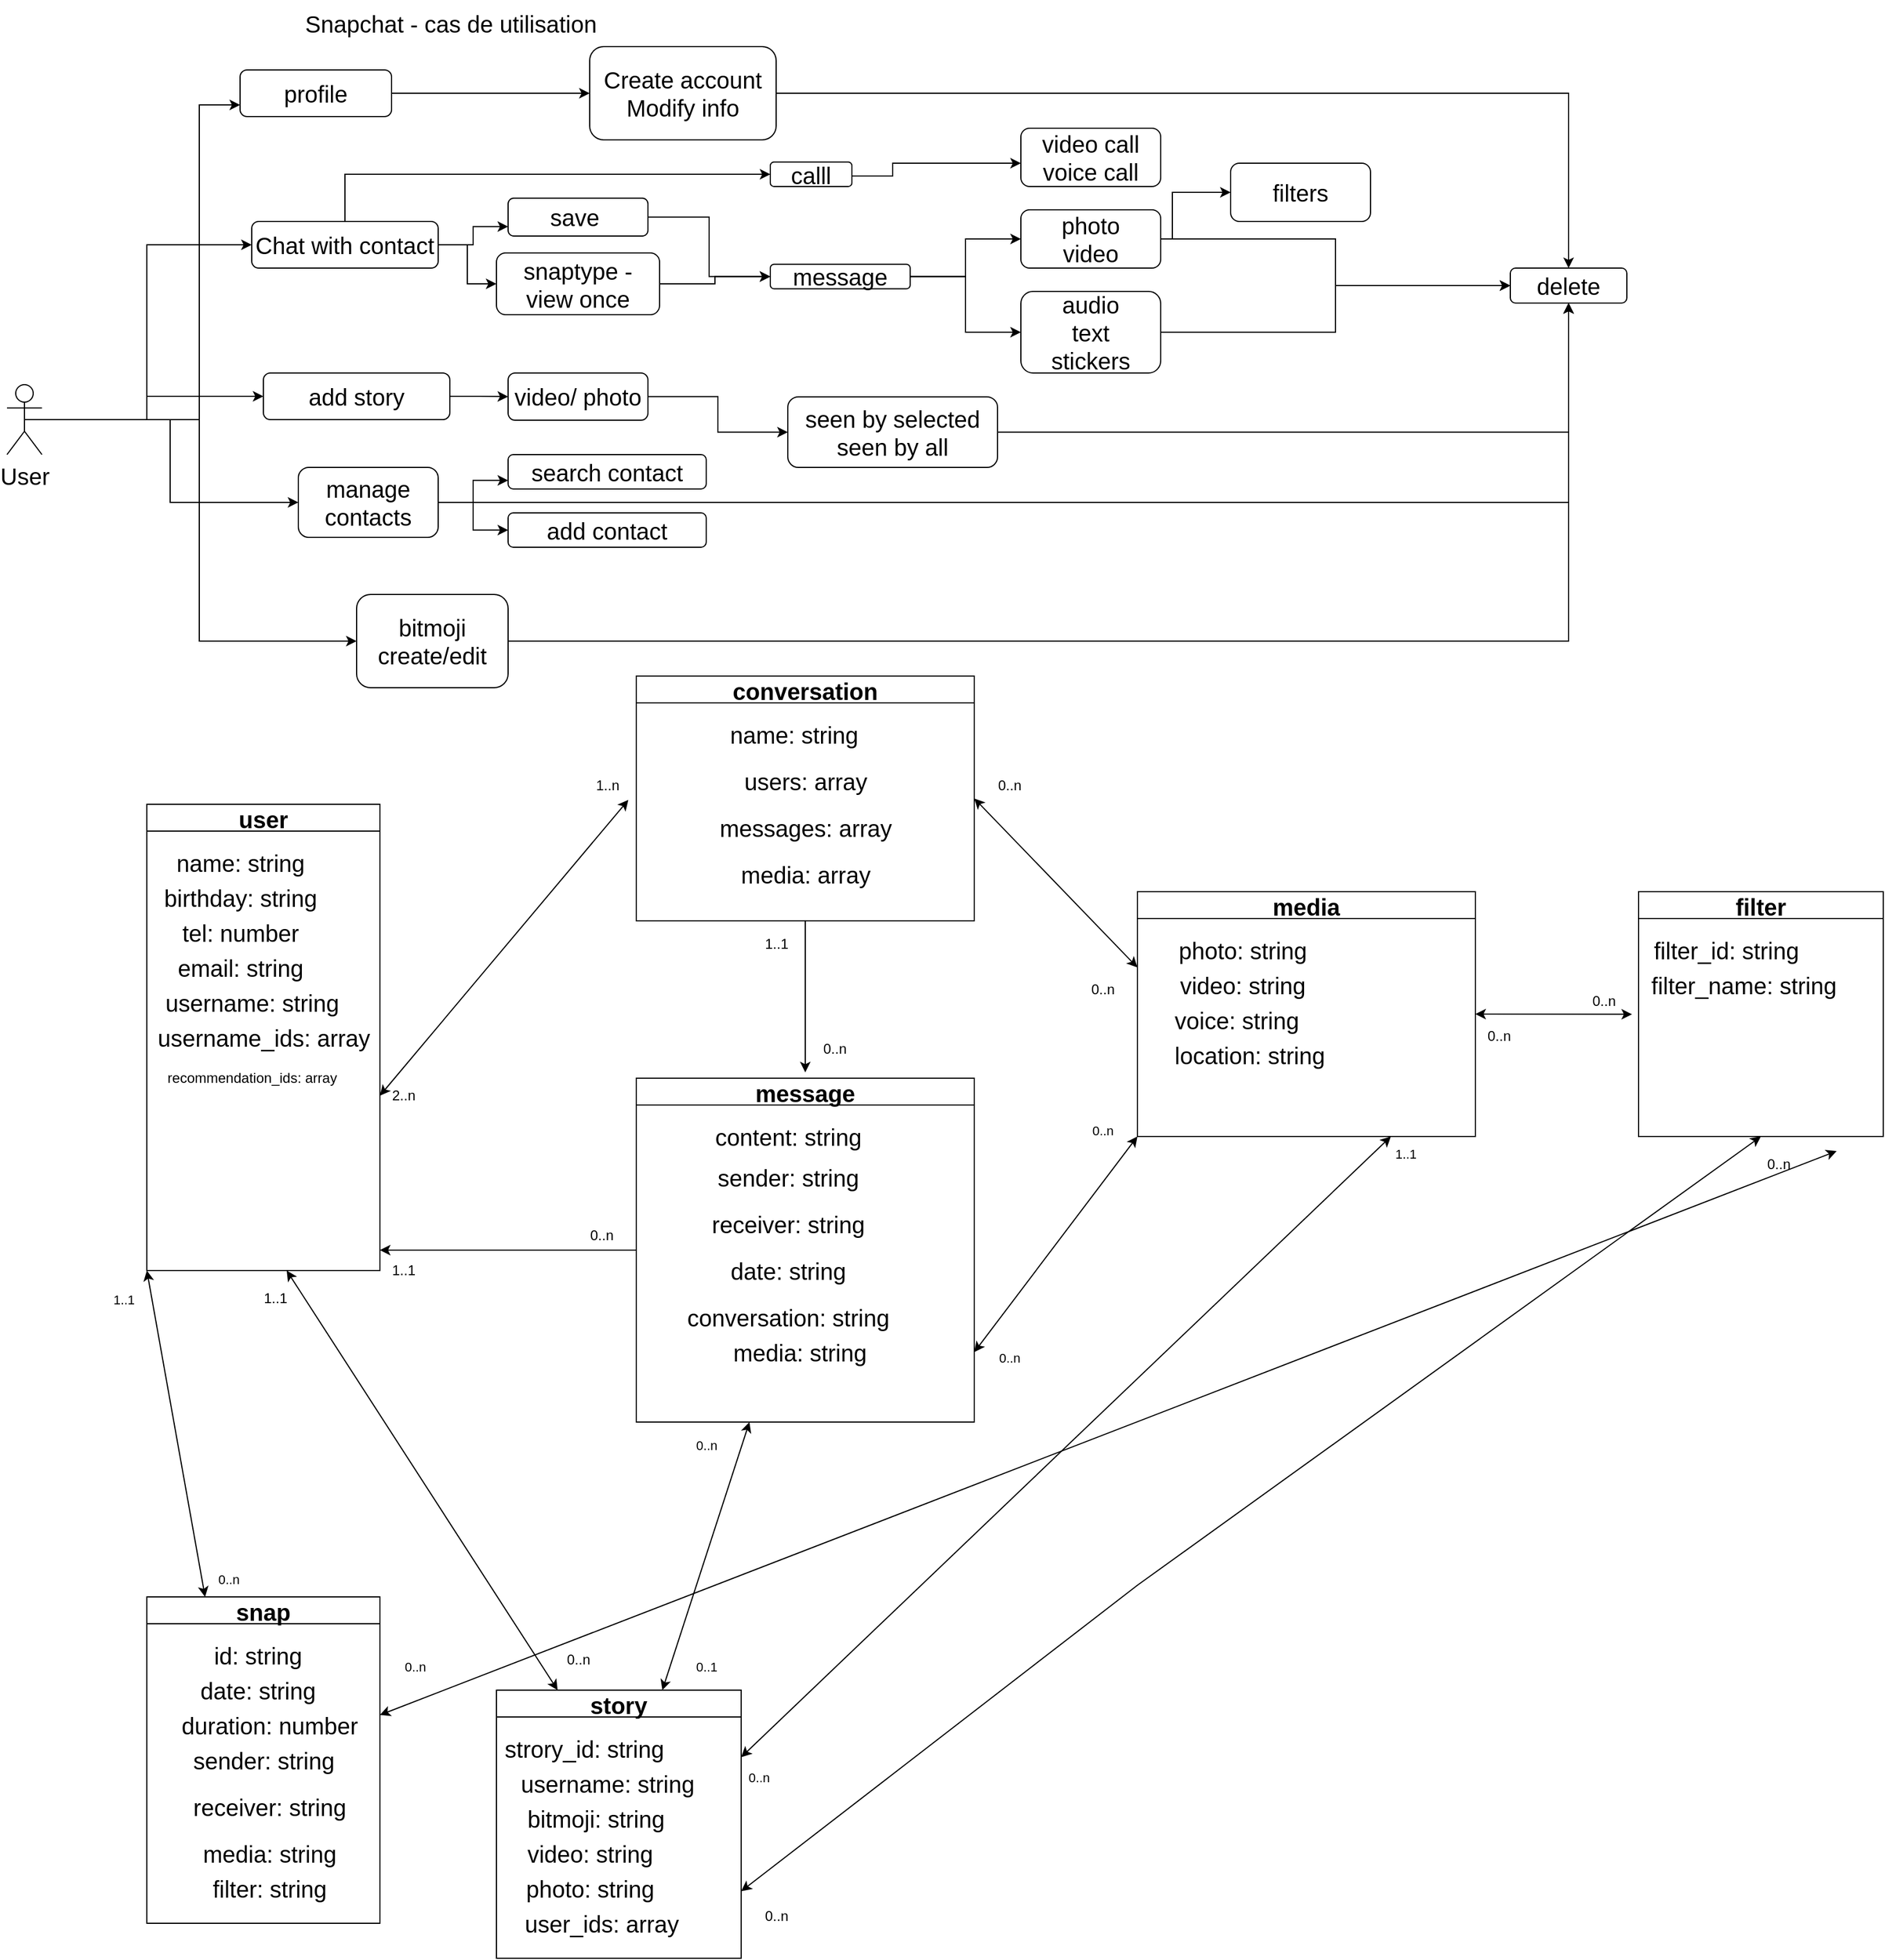 <mxfile version="20.2.7" type="device" pages="2"><diagram id="PEyfQuhFr7I0VKj0f5Za" name="Page-1"><mxGraphModel dx="4139" dy="1069" grid="1" gridSize="10" guides="1" tooltips="1" connect="1" arrows="1" fold="1" page="1" pageScale="1" pageWidth="850" pageHeight="1100" math="0" shadow="0"><root><mxCell id="0"/><mxCell id="1" parent="0"/><mxCell id="frv4A-73dG_4D2z8Lx5l-4" value="&lt;font style=&quot;font-size: 20px;&quot;&gt;Snapchat - cas de utilisation&lt;/font&gt;" style="text;html=1;strokeColor=none;fillColor=none;align=center;verticalAlign=middle;whiteSpace=wrap;rounded=0;" parent="1" vertex="1"><mxGeometry x="-549" y="80" width="280" height="40" as="geometry"/></mxCell><mxCell id="frv4A-73dG_4D2z8Lx5l-25" style="edgeStyle=orthogonalEdgeStyle;rounded=0;orthogonalLoop=1;jettySize=auto;html=1;exitX=0.5;exitY=0.5;exitDx=0;exitDy=0;exitPerimeter=0;entryX=0;entryY=0.75;entryDx=0;entryDy=0;fontSize=20;" parent="1" source="frv4A-73dG_4D2z8Lx5l-5" target="frv4A-73dG_4D2z8Lx5l-11" edge="1"><mxGeometry relative="1" as="geometry"><Array as="points"><mxPoint x="-625" y="440"/><mxPoint x="-625" y="170"/></Array></mxGeometry></mxCell><mxCell id="frv4A-73dG_4D2z8Lx5l-26" style="edgeStyle=orthogonalEdgeStyle;rounded=0;orthogonalLoop=1;jettySize=auto;html=1;exitX=0.5;exitY=0.5;exitDx=0;exitDy=0;exitPerimeter=0;entryX=0;entryY=0.5;entryDx=0;entryDy=0;fontSize=20;" parent="1" source="frv4A-73dG_4D2z8Lx5l-5" target="frv4A-73dG_4D2z8Lx5l-15" edge="1"><mxGeometry relative="1" as="geometry"/></mxCell><mxCell id="frv4A-73dG_4D2z8Lx5l-57" style="edgeStyle=orthogonalEdgeStyle;rounded=0;orthogonalLoop=1;jettySize=auto;html=1;exitX=0.5;exitY=0.5;exitDx=0;exitDy=0;exitPerimeter=0;fontSize=20;" parent="1" source="frv4A-73dG_4D2z8Lx5l-5" target="frv4A-73dG_4D2z8Lx5l-27" edge="1"><mxGeometry relative="1" as="geometry"><Array as="points"><mxPoint x="-670" y="440"/><mxPoint x="-670" y="420"/></Array></mxGeometry></mxCell><mxCell id="frv4A-73dG_4D2z8Lx5l-62" style="edgeStyle=orthogonalEdgeStyle;rounded=0;orthogonalLoop=1;jettySize=auto;html=1;exitX=0.5;exitY=0.5;exitDx=0;exitDy=0;exitPerimeter=0;entryX=0;entryY=0.5;entryDx=0;entryDy=0;fontSize=20;" parent="1" source="frv4A-73dG_4D2z8Lx5l-5" target="frv4A-73dG_4D2z8Lx5l-58" edge="1"><mxGeometry relative="1" as="geometry"/></mxCell><mxCell id="SsrIdthVxiJn5fInMyyD-3" style="edgeStyle=orthogonalEdgeStyle;rounded=0;orthogonalLoop=1;jettySize=auto;html=1;exitX=0.5;exitY=0.5;exitDx=0;exitDy=0;exitPerimeter=0;entryX=0;entryY=0.5;entryDx=0;entryDy=0;fontSize=20;" parent="1" source="frv4A-73dG_4D2z8Lx5l-5" target="SsrIdthVxiJn5fInMyyD-1" edge="1"><mxGeometry relative="1" as="geometry"/></mxCell><mxCell id="frv4A-73dG_4D2z8Lx5l-5" value="User&lt;br&gt;" style="shape=umlActor;verticalLabelPosition=bottom;verticalAlign=top;html=1;outlineConnect=0;fontSize=20;" parent="1" vertex="1"><mxGeometry x="-790" y="410" width="30" height="60" as="geometry"/></mxCell><mxCell id="frv4A-73dG_4D2z8Lx5l-11" value="&lt;font style=&quot;font-size: 20px;&quot;&gt;profile&lt;/font&gt;" style="rounded=1;whiteSpace=wrap;html=1;fontSize=20;" parent="1" vertex="1"><mxGeometry x="-590" y="140" width="130" height="40" as="geometry"/></mxCell><mxCell id="frv4A-73dG_4D2z8Lx5l-72" style="edgeStyle=orthogonalEdgeStyle;rounded=0;orthogonalLoop=1;jettySize=auto;html=1;exitX=1;exitY=0.5;exitDx=0;exitDy=0;entryX=0.5;entryY=0;entryDx=0;entryDy=0;fontSize=20;" parent="1" source="frv4A-73dG_4D2z8Lx5l-13" target="frv4A-73dG_4D2z8Lx5l-69" edge="1"><mxGeometry relative="1" as="geometry"/></mxCell><mxCell id="frv4A-73dG_4D2z8Lx5l-13" value="Create account&lt;br&gt;Modify info" style="rounded=1;whiteSpace=wrap;html=1;fontSize=20;" parent="1" vertex="1"><mxGeometry x="-290" y="120" width="160" height="80" as="geometry"/></mxCell><mxCell id="frv4A-73dG_4D2z8Lx5l-14" value="" style="endArrow=classic;html=1;rounded=0;fontSize=20;exitX=1;exitY=0.5;exitDx=0;exitDy=0;entryX=0;entryY=0.5;entryDx=0;entryDy=0;" parent="1" source="frv4A-73dG_4D2z8Lx5l-11" target="frv4A-73dG_4D2z8Lx5l-13" edge="1"><mxGeometry width="50" height="50" relative="1" as="geometry"><mxPoint x="-360" y="300" as="sourcePoint"/><mxPoint x="-310" y="250" as="targetPoint"/></mxGeometry></mxCell><mxCell id="frv4A-73dG_4D2z8Lx5l-38" style="edgeStyle=orthogonalEdgeStyle;rounded=0;orthogonalLoop=1;jettySize=auto;html=1;exitX=1;exitY=0.5;exitDx=0;exitDy=0;entryX=0;entryY=0.75;entryDx=0;entryDy=0;fontSize=20;" parent="1" source="frv4A-73dG_4D2z8Lx5l-15" target="frv4A-73dG_4D2z8Lx5l-33" edge="1"><mxGeometry relative="1" as="geometry"/></mxCell><mxCell id="frv4A-73dG_4D2z8Lx5l-39" style="edgeStyle=orthogonalEdgeStyle;rounded=0;orthogonalLoop=1;jettySize=auto;html=1;exitX=1;exitY=0.5;exitDx=0;exitDy=0;fontSize=20;" parent="1" source="frv4A-73dG_4D2z8Lx5l-15" target="frv4A-73dG_4D2z8Lx5l-32" edge="1"><mxGeometry relative="1" as="geometry"/></mxCell><mxCell id="frv4A-73dG_4D2z8Lx5l-15" value="Chat with contact" style="rounded=1;whiteSpace=wrap;html=1;fontSize=20;" parent="1" vertex="1"><mxGeometry x="-580" y="270" width="160" height="40" as="geometry"/></mxCell><mxCell id="frv4A-73dG_4D2z8Lx5l-21" style="edgeStyle=orthogonalEdgeStyle;rounded=0;orthogonalLoop=1;jettySize=auto;html=1;exitX=1;exitY=0.5;exitDx=0;exitDy=0;fontSize=20;" parent="1" source="frv4A-73dG_4D2z8Lx5l-16" target="frv4A-73dG_4D2z8Lx5l-18" edge="1"><mxGeometry relative="1" as="geometry"><Array as="points"><mxPoint x="-30" y="231"/><mxPoint x="-30" y="220"/></Array></mxGeometry></mxCell><mxCell id="frv4A-73dG_4D2z8Lx5l-16" value="calll&lt;br&gt;" style="rounded=1;whiteSpace=wrap;html=1;fontSize=20;" parent="1" vertex="1"><mxGeometry x="-135" y="219" width="70" height="21" as="geometry"/></mxCell><mxCell id="frv4A-73dG_4D2z8Lx5l-24" style="edgeStyle=orthogonalEdgeStyle;rounded=0;orthogonalLoop=1;jettySize=auto;html=1;exitX=1;exitY=0.5;exitDx=0;exitDy=0;entryX=0;entryY=0.5;entryDx=0;entryDy=0;fontSize=20;" parent="1" source="frv4A-73dG_4D2z8Lx5l-17" target="frv4A-73dG_4D2z8Lx5l-23" edge="1"><mxGeometry relative="1" as="geometry"/></mxCell><mxCell id="frv4A-73dG_4D2z8Lx5l-76" style="edgeStyle=orthogonalEdgeStyle;rounded=0;orthogonalLoop=1;jettySize=auto;html=1;exitX=1;exitY=0.5;exitDx=0;exitDy=0;fontSize=20;" parent="1" source="frv4A-73dG_4D2z8Lx5l-17" target="frv4A-73dG_4D2z8Lx5l-75" edge="1"><mxGeometry relative="1" as="geometry"/></mxCell><mxCell id="frv4A-73dG_4D2z8Lx5l-17" value="message" style="rounded=1;whiteSpace=wrap;html=1;fontSize=20;" parent="1" vertex="1"><mxGeometry x="-135" y="306.75" width="120" height="21" as="geometry"/></mxCell><mxCell id="frv4A-73dG_4D2z8Lx5l-18" value="video call&lt;br&gt;voice call" style="rounded=1;whiteSpace=wrap;html=1;fontSize=20;" parent="1" vertex="1"><mxGeometry x="80" y="190" width="120" height="50" as="geometry"/></mxCell><mxCell id="frv4A-73dG_4D2z8Lx5l-70" style="edgeStyle=orthogonalEdgeStyle;rounded=0;orthogonalLoop=1;jettySize=auto;html=1;exitX=1;exitY=0.5;exitDx=0;exitDy=0;entryX=0;entryY=0.5;entryDx=0;entryDy=0;fontSize=20;" parent="1" source="frv4A-73dG_4D2z8Lx5l-23" target="frv4A-73dG_4D2z8Lx5l-69" edge="1"><mxGeometry relative="1" as="geometry"/></mxCell><mxCell id="frv4A-73dG_4D2z8Lx5l-23" value="audio&lt;br&gt;text&lt;br&gt;stickers" style="rounded=1;whiteSpace=wrap;html=1;fontSize=20;" parent="1" vertex="1"><mxGeometry x="80" y="330" width="120" height="70" as="geometry"/></mxCell><mxCell id="frv4A-73dG_4D2z8Lx5l-30" style="edgeStyle=orthogonalEdgeStyle;rounded=0;orthogonalLoop=1;jettySize=auto;html=1;exitX=1;exitY=0.5;exitDx=0;exitDy=0;entryX=0;entryY=0.5;entryDx=0;entryDy=0;fontSize=20;" parent="1" source="frv4A-73dG_4D2z8Lx5l-27" target="frv4A-73dG_4D2z8Lx5l-28" edge="1"><mxGeometry relative="1" as="geometry"/></mxCell><mxCell id="frv4A-73dG_4D2z8Lx5l-27" value="add story" style="rounded=1;whiteSpace=wrap;html=1;fontSize=20;" parent="1" vertex="1"><mxGeometry x="-570" y="400" width="160" height="40" as="geometry"/></mxCell><mxCell id="frv4A-73dG_4D2z8Lx5l-31" style="edgeStyle=orthogonalEdgeStyle;rounded=0;orthogonalLoop=1;jettySize=auto;html=1;exitX=1;exitY=0.5;exitDx=0;exitDy=0;fontSize=20;" parent="1" source="frv4A-73dG_4D2z8Lx5l-28" target="frv4A-73dG_4D2z8Lx5l-29" edge="1"><mxGeometry relative="1" as="geometry"/></mxCell><mxCell id="frv4A-73dG_4D2z8Lx5l-28" value="video/ photo" style="rounded=1;whiteSpace=wrap;html=1;fontSize=20;" parent="1" vertex="1"><mxGeometry x="-360" y="400" width="120" height="40.5" as="geometry"/></mxCell><mxCell id="frv4A-73dG_4D2z8Lx5l-71" style="edgeStyle=orthogonalEdgeStyle;rounded=0;orthogonalLoop=1;jettySize=auto;html=1;exitX=1;exitY=0.5;exitDx=0;exitDy=0;entryX=0.5;entryY=1;entryDx=0;entryDy=0;fontSize=20;" parent="1" source="frv4A-73dG_4D2z8Lx5l-29" target="frv4A-73dG_4D2z8Lx5l-69" edge="1"><mxGeometry relative="1" as="geometry"/></mxCell><mxCell id="frv4A-73dG_4D2z8Lx5l-29" value="&lt;div style=&quot;text-align: left;&quot;&gt;&lt;span style=&quot;background-color: initial;&quot;&gt;seen by selected&lt;/span&gt;&lt;/div&gt;seen by all" style="rounded=1;whiteSpace=wrap;html=1;fontSize=20;" parent="1" vertex="1"><mxGeometry x="-120" y="420.5" width="180" height="60.5" as="geometry"/></mxCell><mxCell id="frv4A-73dG_4D2z8Lx5l-50" style="edgeStyle=orthogonalEdgeStyle;rounded=0;orthogonalLoop=1;jettySize=auto;html=1;exitX=1;exitY=0.5;exitDx=0;exitDy=0;entryX=0;entryY=0.5;entryDx=0;entryDy=0;fontSize=20;" parent="1" source="frv4A-73dG_4D2z8Lx5l-32" target="frv4A-73dG_4D2z8Lx5l-17" edge="1"><mxGeometry relative="1" as="geometry"/></mxCell><mxCell id="frv4A-73dG_4D2z8Lx5l-32" value="snaptype - view once" style="rounded=1;whiteSpace=wrap;html=1;fontSize=20;" parent="1" vertex="1"><mxGeometry x="-370" y="297" width="140" height="53" as="geometry"/></mxCell><mxCell id="frv4A-73dG_4D2z8Lx5l-55" style="edgeStyle=orthogonalEdgeStyle;rounded=0;orthogonalLoop=1;jettySize=auto;html=1;exitX=1;exitY=0.5;exitDx=0;exitDy=0;entryX=0;entryY=0.5;entryDx=0;entryDy=0;fontSize=20;" parent="1" source="frv4A-73dG_4D2z8Lx5l-33" target="frv4A-73dG_4D2z8Lx5l-17" edge="1"><mxGeometry relative="1" as="geometry"/></mxCell><mxCell id="frv4A-73dG_4D2z8Lx5l-33" value="save&amp;nbsp;" style="rounded=1;whiteSpace=wrap;html=1;fontSize=20;" parent="1" vertex="1"><mxGeometry x="-360" y="250" width="120" height="32.5" as="geometry"/></mxCell><mxCell id="frv4A-73dG_4D2z8Lx5l-63" style="edgeStyle=orthogonalEdgeStyle;rounded=0;orthogonalLoop=1;jettySize=auto;html=1;exitX=1;exitY=0.5;exitDx=0;exitDy=0;entryX=0;entryY=0.75;entryDx=0;entryDy=0;fontSize=20;" parent="1" source="frv4A-73dG_4D2z8Lx5l-58" target="frv4A-73dG_4D2z8Lx5l-59" edge="1"><mxGeometry relative="1" as="geometry"/></mxCell><mxCell id="frv4A-73dG_4D2z8Lx5l-64" style="edgeStyle=orthogonalEdgeStyle;rounded=0;orthogonalLoop=1;jettySize=auto;html=1;exitX=1;exitY=0.5;exitDx=0;exitDy=0;fontSize=20;" parent="1" source="frv4A-73dG_4D2z8Lx5l-58" target="frv4A-73dG_4D2z8Lx5l-60" edge="1"><mxGeometry relative="1" as="geometry"/></mxCell><mxCell id="frv4A-73dG_4D2z8Lx5l-65" style="edgeStyle=orthogonalEdgeStyle;rounded=0;orthogonalLoop=1;jettySize=auto;html=1;exitX=1;exitY=0.5;exitDx=0;exitDy=0;fontSize=20;entryX=0.5;entryY=1;entryDx=0;entryDy=0;" parent="1" source="frv4A-73dG_4D2z8Lx5l-58" target="frv4A-73dG_4D2z8Lx5l-69" edge="1"><mxGeometry relative="1" as="geometry"><mxPoint x="300" y="360" as="targetPoint"/><Array as="points"><mxPoint x="550" y="511"/></Array></mxGeometry></mxCell><mxCell id="frv4A-73dG_4D2z8Lx5l-58" value="manage contacts" style="rounded=1;whiteSpace=wrap;html=1;fontSize=20;" parent="1" vertex="1"><mxGeometry x="-540" y="481" width="120" height="60" as="geometry"/></mxCell><mxCell id="frv4A-73dG_4D2z8Lx5l-59" value="search contact" style="rounded=1;whiteSpace=wrap;html=1;fontSize=20;" parent="1" vertex="1"><mxGeometry x="-360" y="470" width="170" height="29.5" as="geometry"/></mxCell><mxCell id="frv4A-73dG_4D2z8Lx5l-60" value="add contact" style="rounded=1;whiteSpace=wrap;html=1;fontSize=20;" parent="1" vertex="1"><mxGeometry x="-360" y="520" width="170" height="29.5" as="geometry"/></mxCell><mxCell id="frv4A-73dG_4D2z8Lx5l-69" value="delete" style="rounded=1;whiteSpace=wrap;html=1;fontSize=20;" parent="1" vertex="1"><mxGeometry x="500" y="310" width="100" height="30" as="geometry"/></mxCell><mxCell id="frv4A-73dG_4D2z8Lx5l-78" style="edgeStyle=orthogonalEdgeStyle;rounded=0;orthogonalLoop=1;jettySize=auto;html=1;exitX=1;exitY=0.5;exitDx=0;exitDy=0;entryX=0;entryY=0.5;entryDx=0;entryDy=0;fontSize=20;" parent="1" source="frv4A-73dG_4D2z8Lx5l-75" target="frv4A-73dG_4D2z8Lx5l-77" edge="1"><mxGeometry relative="1" as="geometry"><Array as="points"><mxPoint x="210" y="285"/><mxPoint x="210" y="245"/></Array></mxGeometry></mxCell><mxCell id="frv4A-73dG_4D2z8Lx5l-79" style="edgeStyle=orthogonalEdgeStyle;rounded=0;orthogonalLoop=1;jettySize=auto;html=1;exitX=1;exitY=0.5;exitDx=0;exitDy=0;entryX=0;entryY=0.5;entryDx=0;entryDy=0;fontSize=20;" parent="1" source="frv4A-73dG_4D2z8Lx5l-75" target="frv4A-73dG_4D2z8Lx5l-69" edge="1"><mxGeometry relative="1" as="geometry"/></mxCell><mxCell id="frv4A-73dG_4D2z8Lx5l-75" value="photo&lt;br&gt;video" style="rounded=1;whiteSpace=wrap;html=1;fontSize=20;" parent="1" vertex="1"><mxGeometry x="80" y="260" width="120" height="50" as="geometry"/></mxCell><mxCell id="frv4A-73dG_4D2z8Lx5l-77" value="filters" style="rounded=1;whiteSpace=wrap;html=1;fontSize=20;" parent="1" vertex="1"><mxGeometry x="260" y="220" width="120" height="50" as="geometry"/></mxCell><mxCell id="SsrIdthVxiJn5fInMyyD-4" style="edgeStyle=orthogonalEdgeStyle;rounded=0;orthogonalLoop=1;jettySize=auto;html=1;exitX=1;exitY=0.5;exitDx=0;exitDy=0;entryX=0.5;entryY=1;entryDx=0;entryDy=0;fontSize=20;" parent="1" source="SsrIdthVxiJn5fInMyyD-1" target="frv4A-73dG_4D2z8Lx5l-69" edge="1"><mxGeometry relative="1" as="geometry"/></mxCell><mxCell id="SsrIdthVxiJn5fInMyyD-1" value="bitmoji&lt;br&gt;create/edit" style="rounded=1;whiteSpace=wrap;html=1;fontSize=20;" parent="1" vertex="1"><mxGeometry x="-490" y="590" width="130" height="80" as="geometry"/></mxCell><mxCell id="d7hRN4Pdc0hN_z9OU9MZ-2" value="user" style="swimlane;fontSize=20;" parent="1" vertex="1"><mxGeometry x="-670" y="770" width="200" height="400" as="geometry"><mxRectangle x="50" y="150" width="80" height="40" as="alternateBounds"/></mxGeometry></mxCell><mxCell id="d7hRN4Pdc0hN_z9OU9MZ-3" value="name: string" style="text;html=1;align=center;verticalAlign=middle;resizable=0;points=[];autosize=1;strokeColor=none;fillColor=none;fontSize=20;" parent="d7hRN4Pdc0hN_z9OU9MZ-2" vertex="1"><mxGeometry x="15" y="30" width="130" height="40" as="geometry"/></mxCell><mxCell id="d7hRN4Pdc0hN_z9OU9MZ-4" value="birthday: string" style="text;html=1;align=center;verticalAlign=middle;resizable=0;points=[];autosize=1;strokeColor=none;fillColor=none;fontSize=20;" parent="d7hRN4Pdc0hN_z9OU9MZ-2" vertex="1"><mxGeometry x="5" y="60" width="150" height="40" as="geometry"/></mxCell><mxCell id="d7hRN4Pdc0hN_z9OU9MZ-5" value="tel: number" style="text;html=1;align=center;verticalAlign=middle;resizable=0;points=[];autosize=1;strokeColor=none;fillColor=none;fontSize=20;" parent="d7hRN4Pdc0hN_z9OU9MZ-2" vertex="1"><mxGeometry x="20" y="90" width="120" height="40" as="geometry"/></mxCell><mxCell id="d7hRN4Pdc0hN_z9OU9MZ-6" value="email: string" style="text;html=1;align=center;verticalAlign=middle;resizable=0;points=[];autosize=1;strokeColor=none;fillColor=none;fontSize=20;" parent="d7hRN4Pdc0hN_z9OU9MZ-2" vertex="1"><mxGeometry x="15" y="120" width="130" height="40" as="geometry"/></mxCell><mxCell id="d7hRN4Pdc0hN_z9OU9MZ-7" value="username: string" style="text;html=1;align=center;verticalAlign=middle;resizable=0;points=[];autosize=1;strokeColor=none;fillColor=none;fontSize=20;" parent="d7hRN4Pdc0hN_z9OU9MZ-2" vertex="1"><mxGeometry x="5" y="150" width="170" height="40" as="geometry"/></mxCell><mxCell id="d7hRN4Pdc0hN_z9OU9MZ-8" value="username_ids: array" style="text;html=1;align=center;verticalAlign=middle;resizable=0;points=[];autosize=1;strokeColor=none;fillColor=none;fontSize=20;" parent="d7hRN4Pdc0hN_z9OU9MZ-2" vertex="1"><mxGeometry x="-5" y="180" width="210" height="40" as="geometry"/></mxCell><mxCell id="tmK2wETlxWglI6R8bwYY-1" value="recommendation_ids: array" style="text;html=1;align=center;verticalAlign=middle;resizable=0;points=[];autosize=1;strokeColor=none;fillColor=none;" parent="d7hRN4Pdc0hN_z9OU9MZ-2" vertex="1"><mxGeometry x="5" y="220" width="170" height="30" as="geometry"/></mxCell><mxCell id="tmK2wETlxWglI6R8bwYY-19" style="edgeStyle=orthogonalEdgeStyle;rounded=0;orthogonalLoop=1;jettySize=auto;html=1;" parent="1" source="d7hRN4Pdc0hN_z9OU9MZ-9" edge="1"><mxGeometry relative="1" as="geometry"><mxPoint x="-105" y="1000" as="targetPoint"/></mxGeometry></mxCell><mxCell id="d7hRN4Pdc0hN_z9OU9MZ-9" value="conversation" style="swimlane;fontSize=20;" parent="1" vertex="1"><mxGeometry x="-250" y="660" width="290" height="210" as="geometry"><mxRectangle x="50" y="150" width="80" height="40" as="alternateBounds"/></mxGeometry></mxCell><mxCell id="d7hRN4Pdc0hN_z9OU9MZ-60" value="users: array" style="text;html=1;align=center;verticalAlign=middle;resizable=0;points=[];autosize=1;strokeColor=none;fillColor=none;fontSize=20;" parent="d7hRN4Pdc0hN_z9OU9MZ-9" vertex="1"><mxGeometry x="80" y="70" width="130" height="40" as="geometry"/></mxCell><mxCell id="tmK2wETlxWglI6R8bwYY-11" value="name: string" style="text;html=1;align=center;verticalAlign=middle;resizable=0;points=[];autosize=1;strokeColor=none;fillColor=none;fontSize=20;" parent="d7hRN4Pdc0hN_z9OU9MZ-9" vertex="1"><mxGeometry x="70" y="30" width="130" height="40" as="geometry"/></mxCell><mxCell id="tmK2wETlxWglI6R8bwYY-12" value="messages: array" style="text;html=1;align=center;verticalAlign=middle;resizable=0;points=[];autosize=1;strokeColor=none;fillColor=none;fontSize=20;" parent="d7hRN4Pdc0hN_z9OU9MZ-9" vertex="1"><mxGeometry x="60" y="110" width="170" height="40" as="geometry"/></mxCell><mxCell id="tmK2wETlxWglI6R8bwYY-17" value="media: array" style="text;html=1;align=center;verticalAlign=middle;resizable=0;points=[];autosize=1;strokeColor=none;fillColor=none;fontSize=20;" parent="d7hRN4Pdc0hN_z9OU9MZ-9" vertex="1"><mxGeometry x="80" y="150" width="130" height="40" as="geometry"/></mxCell><mxCell id="d7hRN4Pdc0hN_z9OU9MZ-22" style="edgeStyle=none;shape=connector;rounded=0;orthogonalLoop=1;jettySize=auto;html=1;entryX=-0.038;entryY=1.182;entryDx=0;entryDy=0;entryPerimeter=0;labelBackgroundColor=default;fontFamily=Helvetica;fontSize=12;fontColor=default;startArrow=classic;endArrow=classic;strokeColor=default;elbow=vertical;" parent="1" edge="1"><mxGeometry relative="1" as="geometry"><mxPoint x="-470" y="1020" as="sourcePoint"/><mxPoint x="-256.84" y="766.28" as="targetPoint"/></mxGeometry></mxCell><mxCell id="d7hRN4Pdc0hN_z9OU9MZ-20" value="&lt;font style=&quot;font-size: 12px;&quot;&gt;1..1&lt;/font&gt;" style="text;html=1;resizable=0;autosize=1;align=center;verticalAlign=middle;points=[];fillColor=none;strokeColor=none;rounded=0;fontSize=20;" parent="1" vertex="1"><mxGeometry x="-580" y="1170" width="40" height="40" as="geometry"/></mxCell><mxCell id="d7hRN4Pdc0hN_z9OU9MZ-23" value="&lt;font style=&quot;font-size: 12px;&quot;&gt;1..n&lt;/font&gt;" style="text;html=1;resizable=0;autosize=1;align=center;verticalAlign=middle;points=[];fillColor=none;strokeColor=none;rounded=0;fontSize=20;" parent="1" vertex="1"><mxGeometry x="-295" y="730" width="40" height="40" as="geometry"/></mxCell><mxCell id="d7hRN4Pdc0hN_z9OU9MZ-41" style="edgeStyle=none;shape=connector;rounded=0;orthogonalLoop=1;jettySize=auto;html=1;entryX=1;entryY=0.5;entryDx=0;entryDy=0;labelBackgroundColor=default;fontFamily=Helvetica;fontSize=12;fontColor=default;startArrow=classic;endArrow=classic;strokeColor=default;elbow=vertical;" parent="1" target="d7hRN4Pdc0hN_z9OU9MZ-9" edge="1"><mxGeometry relative="1" as="geometry"><mxPoint x="180" y="910" as="sourcePoint"/></mxGeometry></mxCell><mxCell id="d7hRN4Pdc0hN_z9OU9MZ-49" style="edgeStyle=none;shape=connector;rounded=0;orthogonalLoop=1;jettySize=auto;html=1;exitX=1;exitY=0.5;exitDx=0;exitDy=0;entryX=-0.031;entryY=1.129;entryDx=0;entryDy=0;entryPerimeter=0;labelBackgroundColor=default;fontFamily=Helvetica;fontSize=12;fontColor=default;startArrow=classic;endArrow=classic;strokeColor=default;elbow=vertical;" parent="1" source="d7hRN4Pdc0hN_z9OU9MZ-25" target="d7hRN4Pdc0hN_z9OU9MZ-46" edge="1"><mxGeometry relative="1" as="geometry"/></mxCell><mxCell id="tmK2wETlxWglI6R8bwYY-35" style="edgeStyle=none;shape=connector;rounded=0;orthogonalLoop=1;jettySize=auto;html=1;entryX=1;entryY=0.25;entryDx=0;entryDy=0;labelBackgroundColor=default;fontFamily=Helvetica;fontSize=11;fontColor=default;startArrow=classic;endArrow=classic;strokeColor=default;exitX=0.75;exitY=1;exitDx=0;exitDy=0;" parent="1" source="d7hRN4Pdc0hN_z9OU9MZ-25" target="d7hRN4Pdc0hN_z9OU9MZ-55" edge="1"><mxGeometry relative="1" as="geometry"/></mxCell><mxCell id="d7hRN4Pdc0hN_z9OU9MZ-25" value="media" style="swimlane;fontSize=20;" parent="1" vertex="1"><mxGeometry x="180" y="845" width="290" height="210" as="geometry"><mxRectangle x="50" y="150" width="80" height="40" as="alternateBounds"/></mxGeometry></mxCell><mxCell id="d7hRN4Pdc0hN_z9OU9MZ-26" value="photo: string" style="text;html=1;align=center;verticalAlign=middle;resizable=0;points=[];autosize=1;strokeColor=none;fillColor=none;fontSize=20;" parent="d7hRN4Pdc0hN_z9OU9MZ-25" vertex="1"><mxGeometry x="25" y="30" width="130" height="40" as="geometry"/></mxCell><mxCell id="d7hRN4Pdc0hN_z9OU9MZ-27" value="video: string" style="text;html=1;align=center;verticalAlign=middle;resizable=0;points=[];autosize=1;strokeColor=none;fillColor=none;fontSize=20;" parent="d7hRN4Pdc0hN_z9OU9MZ-25" vertex="1"><mxGeometry x="25" y="60" width="130" height="40" as="geometry"/></mxCell><mxCell id="d7hRN4Pdc0hN_z9OU9MZ-28" value="voice: string" style="text;html=1;align=left;verticalAlign=middle;resizable=0;points=[];autosize=1;strokeColor=none;fillColor=none;fontSize=20;" parent="d7hRN4Pdc0hN_z9OU9MZ-25" vertex="1"><mxGeometry x="30" y="90" width="130" height="40" as="geometry"/></mxCell><mxCell id="d7hRN4Pdc0hN_z9OU9MZ-40" value="location: string" style="text;html=1;align=left;verticalAlign=middle;resizable=0;points=[];autosize=1;strokeColor=none;fillColor=none;fontSize=20;" parent="d7hRN4Pdc0hN_z9OU9MZ-25" vertex="1"><mxGeometry x="30" y="120" width="150" height="40" as="geometry"/></mxCell><mxCell id="d7hRN4Pdc0hN_z9OU9MZ-35" style="edgeStyle=orthogonalEdgeStyle;rounded=0;orthogonalLoop=1;jettySize=auto;html=1;exitX=0.5;exitY=0;exitDx=0;exitDy=0;fontSize=20;entryX=0;entryY=0.5;entryDx=0;entryDy=0;" parent="1" source="frv4A-73dG_4D2z8Lx5l-15" target="frv4A-73dG_4D2z8Lx5l-16" edge="1"><mxGeometry relative="1" as="geometry"><mxPoint x="-412.5" y="209" as="sourcePoint"/><mxPoint x="-140" y="230" as="targetPoint"/><Array as="points"><mxPoint x="-500" y="229"/></Array></mxGeometry></mxCell><mxCell id="d7hRN4Pdc0hN_z9OU9MZ-42" value="&lt;font style=&quot;font-size: 12px;&quot;&gt;0..n&lt;/font&gt;" style="text;html=1;resizable=0;autosize=1;align=center;verticalAlign=middle;points=[];fillColor=none;strokeColor=none;rounded=0;fontSize=20;" parent="1" vertex="1"><mxGeometry x="50" y="730" width="40" height="40" as="geometry"/></mxCell><mxCell id="d7hRN4Pdc0hN_z9OU9MZ-43" value="&lt;font style=&quot;font-size: 12px;&quot;&gt;0..n&lt;/font&gt;" style="text;html=1;resizable=0;autosize=1;align=center;verticalAlign=middle;points=[];fillColor=none;strokeColor=none;rounded=0;fontSize=20;" parent="1" vertex="1"><mxGeometry x="130" y="905" width="40" height="40" as="geometry"/></mxCell><mxCell id="d7hRN4Pdc0hN_z9OU9MZ-44" value="filter" style="swimlane;fontSize=20;" parent="1" vertex="1"><mxGeometry x="610" y="845" width="210" height="210" as="geometry"><mxRectangle x="50" y="150" width="80" height="40" as="alternateBounds"/></mxGeometry></mxCell><mxCell id="d7hRN4Pdc0hN_z9OU9MZ-45" value="filter_id: string" style="text;html=1;align=center;verticalAlign=middle;resizable=0;points=[];autosize=1;strokeColor=none;fillColor=none;fontSize=20;" parent="d7hRN4Pdc0hN_z9OU9MZ-44" vertex="1"><mxGeometry y="30" width="150" height="40" as="geometry"/></mxCell><mxCell id="d7hRN4Pdc0hN_z9OU9MZ-46" value="filter_name: string" style="text;html=1;align=center;verticalAlign=middle;resizable=0;points=[];autosize=1;strokeColor=none;fillColor=none;fontSize=20;" parent="d7hRN4Pdc0hN_z9OU9MZ-44" vertex="1"><mxGeometry y="60" width="180" height="40" as="geometry"/></mxCell><mxCell id="d7hRN4Pdc0hN_z9OU9MZ-50" value="&lt;font style=&quot;font-size: 12px;&quot;&gt;0..n&lt;/font&gt;" style="text;html=1;resizable=0;autosize=1;align=center;verticalAlign=middle;points=[];fillColor=none;strokeColor=none;rounded=0;fontSize=20;" parent="1" vertex="1"><mxGeometry x="470" y="945" width="40" height="40" as="geometry"/></mxCell><mxCell id="d7hRN4Pdc0hN_z9OU9MZ-51" value="&lt;font style=&quot;font-size: 12px;&quot;&gt;0..n&lt;/font&gt;" style="text;html=1;resizable=0;autosize=1;align=center;verticalAlign=middle;points=[];fillColor=none;strokeColor=none;rounded=0;fontSize=20;" parent="1" vertex="1"><mxGeometry x="560" y="915" width="40" height="40" as="geometry"/></mxCell><mxCell id="d7hRN4Pdc0hN_z9OU9MZ-62" style="edgeStyle=none;shape=connector;rounded=0;orthogonalLoop=1;jettySize=auto;html=1;exitX=0.25;exitY=0;exitDx=0;exitDy=0;labelBackgroundColor=default;fontFamily=Helvetica;fontSize=12;fontColor=default;startArrow=classic;endArrow=classic;strokeColor=default;elbow=vertical;" parent="1" source="d7hRN4Pdc0hN_z9OU9MZ-55" edge="1"><mxGeometry relative="1" as="geometry"><mxPoint x="-550" y="1170" as="targetPoint"/></mxGeometry></mxCell><mxCell id="d7hRN4Pdc0hN_z9OU9MZ-64" style="edgeStyle=none;shape=connector;rounded=0;orthogonalLoop=1;jettySize=auto;html=1;exitX=1;exitY=0.75;exitDx=0;exitDy=0;entryX=0.5;entryY=1;entryDx=0;entryDy=0;labelBackgroundColor=default;fontFamily=Helvetica;fontSize=12;fontColor=default;startArrow=classic;endArrow=classic;strokeColor=default;elbow=vertical;" parent="1" source="d7hRN4Pdc0hN_z9OU9MZ-55" target="d7hRN4Pdc0hN_z9OU9MZ-44" edge="1"><mxGeometry relative="1" as="geometry"><Array as="points"><mxPoint x="180" y="1440"/></Array></mxGeometry></mxCell><mxCell id="d7hRN4Pdc0hN_z9OU9MZ-55" value="story" style="swimlane;fontSize=20;" parent="1" vertex="1"><mxGeometry x="-370" y="1530" width="210" height="230" as="geometry"><mxRectangle x="50" y="150" width="80" height="40" as="alternateBounds"/></mxGeometry></mxCell><mxCell id="d7hRN4Pdc0hN_z9OU9MZ-56" value="strory_id: string" style="text;html=1;align=center;verticalAlign=middle;resizable=0;points=[];autosize=1;strokeColor=none;fillColor=none;fontSize=20;" parent="d7hRN4Pdc0hN_z9OU9MZ-55" vertex="1"><mxGeometry x="-5" y="30" width="160" height="40" as="geometry"/></mxCell><mxCell id="d7hRN4Pdc0hN_z9OU9MZ-57" value="bitmoji: string" style="text;html=1;align=center;verticalAlign=middle;resizable=0;points=[];autosize=1;strokeColor=none;fillColor=none;fontSize=20;" parent="d7hRN4Pdc0hN_z9OU9MZ-55" vertex="1"><mxGeometry x="15" y="90" width="140" height="40" as="geometry"/></mxCell><mxCell id="d7hRN4Pdc0hN_z9OU9MZ-58" value="video: string" style="text;html=1;align=center;verticalAlign=middle;resizable=0;points=[];autosize=1;strokeColor=none;fillColor=none;fontSize=20;" parent="d7hRN4Pdc0hN_z9OU9MZ-55" vertex="1"><mxGeometry x="15" y="120" width="130" height="40" as="geometry"/></mxCell><mxCell id="d7hRN4Pdc0hN_z9OU9MZ-59" value="photo: string" style="text;html=1;align=center;verticalAlign=middle;resizable=0;points=[];autosize=1;strokeColor=none;fillColor=none;fontSize=20;" parent="d7hRN4Pdc0hN_z9OU9MZ-55" vertex="1"><mxGeometry x="15" y="150" width="130" height="40" as="geometry"/></mxCell><mxCell id="d7hRN4Pdc0hN_z9OU9MZ-61" value="user_ids: array" style="text;html=1;align=center;verticalAlign=middle;resizable=0;points=[];autosize=1;strokeColor=none;fillColor=none;fontSize=20;" parent="d7hRN4Pdc0hN_z9OU9MZ-55" vertex="1"><mxGeometry x="10" y="180" width="160" height="40" as="geometry"/></mxCell><mxCell id="d7hRN4Pdc0hN_z9OU9MZ-54" value="username: string" style="text;html=1;align=center;verticalAlign=middle;resizable=0;points=[];autosize=1;strokeColor=none;fillColor=none;fontSize=20;" parent="d7hRN4Pdc0hN_z9OU9MZ-55" vertex="1"><mxGeometry x="10" y="60" width="170" height="40" as="geometry"/></mxCell><mxCell id="d7hRN4Pdc0hN_z9OU9MZ-63" value="&lt;font style=&quot;font-size: 12px;&quot;&gt;0..n&lt;/font&gt;" style="text;html=1;resizable=0;autosize=1;align=center;verticalAlign=middle;points=[];fillColor=none;strokeColor=none;rounded=0;fontSize=20;" parent="1" vertex="1"><mxGeometry x="-320" y="1480" width="40" height="40" as="geometry"/></mxCell><mxCell id="d7hRN4Pdc0hN_z9OU9MZ-65" value="&lt;font style=&quot;font-size: 12px;&quot;&gt;0..n&lt;/font&gt;" style="text;html=1;resizable=0;autosize=1;align=center;verticalAlign=middle;points=[];fillColor=none;strokeColor=none;rounded=0;fontSize=20;" parent="1" vertex="1"><mxGeometry x="710" y="1055" width="40" height="40" as="geometry"/></mxCell><mxCell id="d7hRN4Pdc0hN_z9OU9MZ-66" value="&lt;font style=&quot;font-size: 12px;&quot;&gt;0..n&lt;/font&gt;" style="text;html=1;resizable=0;autosize=1;align=center;verticalAlign=middle;points=[];fillColor=none;strokeColor=none;rounded=0;fontSize=20;" parent="1" vertex="1"><mxGeometry x="-150" y="1700" width="40" height="40" as="geometry"/></mxCell><mxCell id="tmK2wETlxWglI6R8bwYY-2" value="2..n" style="text;html=1;align=center;verticalAlign=middle;resizable=0;points=[];autosize=1;strokeColor=none;fillColor=none;" parent="1" vertex="1"><mxGeometry x="-470" y="1005" width="40" height="30" as="geometry"/></mxCell><mxCell id="tmK2wETlxWglI6R8bwYY-23" style="edgeStyle=orthogonalEdgeStyle;rounded=0;orthogonalLoop=1;jettySize=auto;html=1;" parent="1" source="tmK2wETlxWglI6R8bwYY-3" edge="1"><mxGeometry relative="1" as="geometry"><mxPoint x="-470" y="1152.5" as="targetPoint"/></mxGeometry></mxCell><mxCell id="tmK2wETlxWglI6R8bwYY-29" style="edgeStyle=none;shape=connector;rounded=0;orthogonalLoop=1;jettySize=auto;html=1;entryX=0;entryY=1;entryDx=0;entryDy=0;labelBackgroundColor=default;fontFamily=Helvetica;fontSize=11;fontColor=default;startArrow=classic;endArrow=classic;strokeColor=default;" parent="1" target="d7hRN4Pdc0hN_z9OU9MZ-25" edge="1"><mxGeometry relative="1" as="geometry"><mxPoint x="40" y="1240" as="sourcePoint"/></mxGeometry></mxCell><mxCell id="tmK2wETlxWglI6R8bwYY-32" style="edgeStyle=none;shape=connector;rounded=0;orthogonalLoop=1;jettySize=auto;html=1;labelBackgroundColor=default;fontFamily=Helvetica;fontSize=11;fontColor=default;startArrow=classic;endArrow=classic;strokeColor=default;" parent="1" source="tmK2wETlxWglI6R8bwYY-3" target="d7hRN4Pdc0hN_z9OU9MZ-55" edge="1"><mxGeometry relative="1" as="geometry"/></mxCell><mxCell id="tmK2wETlxWglI6R8bwYY-3" value="message" style="swimlane;fontSize=20;" parent="1" vertex="1"><mxGeometry x="-250" y="1005" width="290" height="295" as="geometry"><mxRectangle x="50" y="150" width="80" height="40" as="alternateBounds"/></mxGeometry></mxCell><mxCell id="tmK2wETlxWglI6R8bwYY-4" value="content: string" style="text;html=1;align=center;verticalAlign=middle;resizable=0;points=[];autosize=1;strokeColor=none;fillColor=none;fontSize=20;" parent="tmK2wETlxWglI6R8bwYY-3" vertex="1"><mxGeometry x="55" y="30" width="150" height="40" as="geometry"/></mxCell><mxCell id="tmK2wETlxWglI6R8bwYY-5" value="sender: string" style="text;html=1;align=center;verticalAlign=middle;resizable=0;points=[];autosize=1;strokeColor=none;fillColor=none;fontSize=20;" parent="tmK2wETlxWglI6R8bwYY-3" vertex="1"><mxGeometry x="60" y="65" width="140" height="40" as="geometry"/></mxCell><mxCell id="tmK2wETlxWglI6R8bwYY-6" value="receiver: string" style="text;html=1;align=center;verticalAlign=middle;resizable=0;points=[];autosize=1;strokeColor=none;fillColor=none;fontSize=20;" parent="tmK2wETlxWglI6R8bwYY-3" vertex="1"><mxGeometry x="55" y="105" width="150" height="40" as="geometry"/></mxCell><mxCell id="tmK2wETlxWglI6R8bwYY-7" value="date: string" style="text;html=1;align=center;verticalAlign=middle;resizable=0;points=[];autosize=1;strokeColor=none;fillColor=none;fontSize=20;" parent="tmK2wETlxWglI6R8bwYY-3" vertex="1"><mxGeometry x="70" y="145" width="120" height="40" as="geometry"/></mxCell><mxCell id="tmK2wETlxWglI6R8bwYY-10" value="conversation: string" style="text;html=1;align=center;verticalAlign=middle;resizable=0;points=[];autosize=1;strokeColor=none;fillColor=none;fontSize=20;" parent="tmK2wETlxWglI6R8bwYY-3" vertex="1"><mxGeometry x="30" y="185" width="200" height="40" as="geometry"/></mxCell><mxCell id="tmK2wETlxWglI6R8bwYY-26" value="media: string" style="text;html=1;align=center;verticalAlign=middle;resizable=0;points=[];autosize=1;strokeColor=none;fillColor=none;fontSize=20;" parent="tmK2wETlxWglI6R8bwYY-3" vertex="1"><mxGeometry x="70" y="215" width="140" height="40" as="geometry"/></mxCell><mxCell id="tmK2wETlxWglI6R8bwYY-20" value="0..n" style="text;html=1;align=center;verticalAlign=middle;resizable=0;points=[];autosize=1;strokeColor=none;fillColor=none;" parent="1" vertex="1"><mxGeometry x="-100" y="965" width="40" height="30" as="geometry"/></mxCell><mxCell id="tmK2wETlxWglI6R8bwYY-21" value="1..1" style="text;html=1;align=center;verticalAlign=middle;resizable=0;points=[];autosize=1;strokeColor=none;fillColor=none;" parent="1" vertex="1"><mxGeometry x="-150" y="875" width="40" height="30" as="geometry"/></mxCell><mxCell id="tmK2wETlxWglI6R8bwYY-24" value="0..n" style="text;html=1;align=center;verticalAlign=middle;resizable=0;points=[];autosize=1;strokeColor=none;fillColor=none;" parent="1" vertex="1"><mxGeometry x="-300" y="1125" width="40" height="30" as="geometry"/></mxCell><mxCell id="tmK2wETlxWglI6R8bwYY-25" value="1..1" style="text;html=1;align=center;verticalAlign=middle;resizable=0;points=[];autosize=1;strokeColor=none;fillColor=none;" parent="1" vertex="1"><mxGeometry x="-470" y="1155" width="40" height="30" as="geometry"/></mxCell><mxCell id="tmK2wETlxWglI6R8bwYY-30" value="0..n" style="text;html=1;align=center;verticalAlign=middle;resizable=0;points=[];autosize=1;strokeColor=none;fillColor=none;fontSize=11;fontFamily=Helvetica;fontColor=default;" parent="1" vertex="1"><mxGeometry x="50" y="1230" width="40" height="30" as="geometry"/></mxCell><mxCell id="tmK2wETlxWglI6R8bwYY-31" value="0..n" style="text;html=1;align=center;verticalAlign=middle;resizable=0;points=[];autosize=1;strokeColor=none;fillColor=none;fontSize=11;fontFamily=Helvetica;fontColor=default;" parent="1" vertex="1"><mxGeometry x="130" y="1035" width="40" height="30" as="geometry"/></mxCell><mxCell id="tmK2wETlxWglI6R8bwYY-33" value="0..1" style="text;html=1;align=center;verticalAlign=middle;resizable=0;points=[];autosize=1;strokeColor=none;fillColor=none;fontSize=11;fontFamily=Helvetica;fontColor=default;" parent="1" vertex="1"><mxGeometry x="-210" y="1495" width="40" height="30" as="geometry"/></mxCell><mxCell id="tmK2wETlxWglI6R8bwYY-34" value="0..n" style="text;html=1;align=center;verticalAlign=middle;resizable=0;points=[];autosize=1;strokeColor=none;fillColor=none;fontSize=11;fontFamily=Helvetica;fontColor=default;" parent="1" vertex="1"><mxGeometry x="-210" y="1305" width="40" height="30" as="geometry"/></mxCell><mxCell id="tmK2wETlxWglI6R8bwYY-36" value="1..1" style="text;html=1;align=center;verticalAlign=middle;resizable=0;points=[];autosize=1;strokeColor=none;fillColor=none;fontSize=11;fontFamily=Helvetica;fontColor=default;" parent="1" vertex="1"><mxGeometry x="390" y="1055" width="40" height="30" as="geometry"/></mxCell><mxCell id="tmK2wETlxWglI6R8bwYY-38" value="0..n" style="text;html=1;align=center;verticalAlign=middle;resizable=0;points=[];autosize=1;strokeColor=none;fillColor=none;fontSize=11;fontFamily=Helvetica;fontColor=default;" parent="1" vertex="1"><mxGeometry x="-165" y="1590" width="40" height="30" as="geometry"/></mxCell><mxCell id="tmK2wETlxWglI6R8bwYY-63" style="edgeStyle=none;shape=connector;rounded=0;orthogonalLoop=1;jettySize=auto;html=1;labelBackgroundColor=default;fontFamily=Helvetica;fontSize=11;fontColor=default;startArrow=classic;endArrow=classic;strokeColor=default;entryX=0;entryY=1;entryDx=0;entryDy=0;exitX=0.25;exitY=0;exitDx=0;exitDy=0;" parent="1" source="tmK2wETlxWglI6R8bwYY-46" target="d7hRN4Pdc0hN_z9OU9MZ-2" edge="1"><mxGeometry relative="1" as="geometry"><mxPoint x="-590" y="1170" as="targetPoint"/></mxGeometry></mxCell><mxCell id="tmK2wETlxWglI6R8bwYY-66" style="edgeStyle=none;shape=connector;rounded=0;orthogonalLoop=1;jettySize=auto;html=1;labelBackgroundColor=default;fontFamily=Helvetica;fontSize=11;fontColor=default;startArrow=classic;endArrow=classic;strokeColor=default;" parent="1" source="tmK2wETlxWglI6R8bwYY-46" edge="1"><mxGeometry relative="1" as="geometry"><mxPoint x="780" y="1067.5" as="targetPoint"/></mxGeometry></mxCell><mxCell id="tmK2wETlxWglI6R8bwYY-46" value="snap" style="swimlane;fontSize=20;" parent="1" vertex="1"><mxGeometry x="-670" y="1450" width="200" height="280" as="geometry"><mxRectangle x="50" y="150" width="80" height="40" as="alternateBounds"/></mxGeometry></mxCell><mxCell id="tmK2wETlxWglI6R8bwYY-47" value="id: string" style="text;html=1;align=center;verticalAlign=middle;resizable=0;points=[];autosize=1;strokeColor=none;fillColor=none;fontSize=20;" parent="tmK2wETlxWglI6R8bwYY-46" vertex="1"><mxGeometry x="45" y="30" width="100" height="40" as="geometry"/></mxCell><mxCell id="tmK2wETlxWglI6R8bwYY-48" value="duration: number" style="text;html=1;align=center;verticalAlign=middle;resizable=0;points=[];autosize=1;strokeColor=none;fillColor=none;fontSize=20;" parent="tmK2wETlxWglI6R8bwYY-46" vertex="1"><mxGeometry x="20" y="90" width="170" height="40" as="geometry"/></mxCell><mxCell id="tmK2wETlxWglI6R8bwYY-52" value="date: string" style="text;html=1;align=center;verticalAlign=middle;resizable=0;points=[];autosize=1;strokeColor=none;fillColor=none;fontSize=20;" parent="tmK2wETlxWglI6R8bwYY-46" vertex="1"><mxGeometry x="35" y="60" width="120" height="40" as="geometry"/></mxCell><mxCell id="tmK2wETlxWglI6R8bwYY-57" value="sender: string" style="text;html=1;align=center;verticalAlign=middle;resizable=0;points=[];autosize=1;strokeColor=none;fillColor=none;fontSize=20;" parent="tmK2wETlxWglI6R8bwYY-46" vertex="1"><mxGeometry x="30" y="120" width="140" height="40" as="geometry"/></mxCell><mxCell id="tmK2wETlxWglI6R8bwYY-58" value="receiver: string" style="text;html=1;align=center;verticalAlign=middle;resizable=0;points=[];autosize=1;strokeColor=none;fillColor=none;fontSize=20;" parent="tmK2wETlxWglI6R8bwYY-46" vertex="1"><mxGeometry x="30" y="160" width="150" height="40" as="geometry"/></mxCell><mxCell id="tmK2wETlxWglI6R8bwYY-61" value="media: string" style="text;html=1;align=center;verticalAlign=middle;resizable=0;points=[];autosize=1;strokeColor=none;fillColor=none;fontSize=20;" parent="tmK2wETlxWglI6R8bwYY-46" vertex="1"><mxGeometry x="35" y="200" width="140" height="40" as="geometry"/></mxCell><mxCell id="tmK2wETlxWglI6R8bwYY-62" value="filter: string" style="text;html=1;align=center;verticalAlign=middle;resizable=0;points=[];autosize=1;strokeColor=none;fillColor=none;fontSize=20;" parent="tmK2wETlxWglI6R8bwYY-46" vertex="1"><mxGeometry x="45" y="230" width="120" height="40" as="geometry"/></mxCell><mxCell id="tmK2wETlxWglI6R8bwYY-64" value="0..n" style="text;html=1;align=center;verticalAlign=middle;resizable=0;points=[];autosize=1;strokeColor=none;fillColor=none;fontSize=11;fontFamily=Helvetica;fontColor=default;" parent="1" vertex="1"><mxGeometry x="-620" y="1420" width="40" height="30" as="geometry"/></mxCell><mxCell id="tmK2wETlxWglI6R8bwYY-65" value="1..1" style="text;html=1;align=center;verticalAlign=middle;resizable=0;points=[];autosize=1;strokeColor=none;fillColor=none;fontSize=11;fontFamily=Helvetica;fontColor=default;" parent="1" vertex="1"><mxGeometry x="-710" y="1180" width="40" height="30" as="geometry"/></mxCell><mxCell id="tmK2wETlxWglI6R8bwYY-67" value="0..n" style="text;html=1;align=center;verticalAlign=middle;resizable=0;points=[];autosize=1;strokeColor=none;fillColor=none;fontSize=11;fontFamily=Helvetica;fontColor=default;" parent="1" vertex="1"><mxGeometry x="-460" y="1495" width="40" height="30" as="geometry"/></mxCell></root></mxGraphModel></diagram><diagram id="A7PWm5DTHYI14N5zy4lq" name="Page-2"><mxGraphModel dx="1862" dy="1176" grid="1" gridSize="10" guides="1" tooltips="1" connect="1" arrows="1" fold="1" page="1" pageScale="1" pageWidth="850" pageHeight="1100" math="0" shadow="0"><root><mxCell id="0"/><mxCell id="1" parent="0"/><mxCell id="kucuBRjqDFnzuny93poY-6" style="edgeStyle=none;shape=connector;rounded=0;orthogonalLoop=1;jettySize=auto;html=1;exitX=0.5;exitY=1;exitDx=0;exitDy=0;entryX=0.5;entryY=0;entryDx=0;entryDy=0;labelBackgroundColor=default;fontFamily=Helvetica;fontSize=12;fontColor=default;startArrow=classic;endArrow=classic;strokeColor=default;elbow=vertical;" edge="1" parent="1" source="CEBpcX7UirJqK959Bcgi-1" target="x3cvZveLw_0pkMgm_N-L-7"><mxGeometry relative="1" as="geometry"/></mxCell><mxCell id="CEBpcX7UirJqK959Bcgi-1" value="user" style="swimlane;fontSize=20;" vertex="1" parent="1"><mxGeometry x="30" y="130" width="200" height="220" as="geometry"><mxRectangle x="50" y="150" width="80" height="40" as="alternateBounds"/></mxGeometry></mxCell><mxCell id="CEBpcX7UirJqK959Bcgi-2" value="name: string" style="text;html=1;align=center;verticalAlign=middle;resizable=0;points=[];autosize=1;strokeColor=none;fillColor=none;fontSize=20;" vertex="1" parent="CEBpcX7UirJqK959Bcgi-1"><mxGeometry x="15" y="30" width="130" height="40" as="geometry"/></mxCell><mxCell id="CEBpcX7UirJqK959Bcgi-3" value="birthday: string" style="text;html=1;align=center;verticalAlign=middle;resizable=0;points=[];autosize=1;strokeColor=none;fillColor=none;fontSize=20;" vertex="1" parent="CEBpcX7UirJqK959Bcgi-1"><mxGeometry x="5" y="60" width="150" height="40" as="geometry"/></mxCell><mxCell id="CEBpcX7UirJqK959Bcgi-4" value="tel: number" style="text;html=1;align=center;verticalAlign=middle;resizable=0;points=[];autosize=1;strokeColor=none;fillColor=none;fontSize=20;" vertex="1" parent="CEBpcX7UirJqK959Bcgi-1"><mxGeometry x="20" y="90" width="120" height="40" as="geometry"/></mxCell><mxCell id="CEBpcX7UirJqK959Bcgi-10" value="email: string" style="text;html=1;align=center;verticalAlign=middle;resizable=0;points=[];autosize=1;strokeColor=none;fillColor=none;fontSize=20;" vertex="1" parent="CEBpcX7UirJqK959Bcgi-1"><mxGeometry x="15" y="120" width="130" height="40" as="geometry"/></mxCell><mxCell id="CEBpcX7UirJqK959Bcgi-11" value="username: string" style="text;html=1;align=center;verticalAlign=middle;resizable=0;points=[];autosize=1;strokeColor=none;fillColor=none;fontSize=20;" vertex="1" parent="CEBpcX7UirJqK959Bcgi-1"><mxGeometry x="5" y="150" width="170" height="40" as="geometry"/></mxCell><mxCell id="3GenwETuIogTltr9YSVf-1" value="username_ids: array" style="text;html=1;align=center;verticalAlign=middle;resizable=0;points=[];autosize=1;strokeColor=none;fillColor=none;fontSize=20;" vertex="1" parent="CEBpcX7UirJqK959Bcgi-1"><mxGeometry x="-5" y="180" width="210" height="40" as="geometry"/></mxCell><mxCell id="x3cvZveLw_0pkMgm_N-L-1" value="chat" style="swimlane;fontSize=20;" vertex="1" parent="1"><mxGeometry x="440" y="130" width="210" height="200" as="geometry"><mxRectangle x="50" y="150" width="80" height="40" as="alternateBounds"/></mxGeometry></mxCell><mxCell id="x3cvZveLw_0pkMgm_N-L-2" value="message: string" style="text;html=1;align=center;verticalAlign=middle;resizable=0;points=[];autosize=1;strokeColor=none;fillColor=none;fontSize=20;" vertex="1" parent="x3cvZveLw_0pkMgm_N-L-1"><mxGeometry x="10" y="30" width="160" height="40" as="geometry"/></mxCell><mxCell id="x3cvZveLw_0pkMgm_N-L-3" value="username: striing" style="text;html=1;align=center;verticalAlign=middle;resizable=0;points=[];autosize=1;strokeColor=none;fillColor=none;fontSize=20;" vertex="1" parent="x3cvZveLw_0pkMgm_N-L-1"><mxGeometry y="60" width="180" height="40" as="geometry"/></mxCell><mxCell id="aUe8qyXBjFlxiqtnM5xT-1" value="message_type: boolean" style="text;html=1;align=center;verticalAlign=middle;resizable=0;points=[];autosize=1;strokeColor=none;fillColor=none;fontSize=20;" vertex="1" parent="x3cvZveLw_0pkMgm_N-L-1"><mxGeometry x="-30" y="100" width="240" height="40" as="geometry"/></mxCell><mxCell id="x3cvZveLw_0pkMgm_N-L-7" value="profile" style="swimlane;fontSize=20;startSize=23;" vertex="1" parent="1"><mxGeometry x="40" y="550" width="280" height="210" as="geometry"><mxRectangle x="50" y="150" width="80" height="40" as="alternateBounds"/></mxGeometry></mxCell><mxCell id="x3cvZveLw_0pkMgm_N-L-8" value="name: string" style="text;html=1;align=center;verticalAlign=middle;resizable=0;points=[];autosize=1;strokeColor=none;fillColor=none;fontSize=20;" vertex="1" parent="x3cvZveLw_0pkMgm_N-L-7"><mxGeometry x="25" y="30" width="130" height="40" as="geometry"/></mxCell><mxCell id="x3cvZveLw_0pkMgm_N-L-10" value="tel: number" style="text;html=1;align=center;verticalAlign=middle;resizable=0;points=[];autosize=1;strokeColor=none;fillColor=none;fontSize=20;" vertex="1" parent="x3cvZveLw_0pkMgm_N-L-7"><mxGeometry x="20" y="90" width="120" height="40" as="geometry"/></mxCell><mxCell id="x3cvZveLw_0pkMgm_N-L-11" value="email: string" style="text;html=1;align=center;verticalAlign=middle;resizable=0;points=[];autosize=1;strokeColor=none;fillColor=none;fontSize=20;" vertex="1" parent="x3cvZveLw_0pkMgm_N-L-7"><mxGeometry x="15" y="120" width="130" height="40" as="geometry"/></mxCell><mxCell id="x3cvZveLw_0pkMgm_N-L-12" value="username: string" style="text;html=1;align=center;verticalAlign=middle;resizable=0;points=[];autosize=1;strokeColor=none;fillColor=none;fontSize=20;" vertex="1" parent="x3cvZveLw_0pkMgm_N-L-7"><mxGeometry x="5" y="60" width="170" height="40" as="geometry"/></mxCell><mxCell id="3GenwETuIogTltr9YSVf-2" value="recommedations_ids: array" style="text;html=1;align=center;verticalAlign=middle;resizable=0;points=[];autosize=1;strokeColor=none;fillColor=none;fontSize=20;" vertex="1" parent="x3cvZveLw_0pkMgm_N-L-7"><mxGeometry y="150" width="260" height="40" as="geometry"/></mxCell><mxCell id="BkfYV-CG8bgHf--g7lZO-2" value="&lt;font style=&quot;font-size: 12px;&quot;&gt;1..1&lt;/font&gt;" style="text;html=1;resizable=0;autosize=1;align=center;verticalAlign=middle;points=[];fillColor=none;strokeColor=none;rounded=0;fontSize=20;" vertex="1" parent="1"><mxGeometry x="130" y="350" width="40" height="40" as="geometry"/></mxCell><mxCell id="kucuBRjqDFnzuny93poY-15" value="&lt;font style=&quot;font-size: 12px;&quot;&gt;1..n&lt;/font&gt;" style="text;html=1;resizable=0;autosize=1;align=center;verticalAlign=middle;points=[];fillColor=none;strokeColor=none;rounded=0;fontSize=20;" vertex="1" parent="1"><mxGeometry x="130" y="490" width="40" height="40" as="geometry"/></mxCell></root></mxGraphModel></diagram></mxfile>